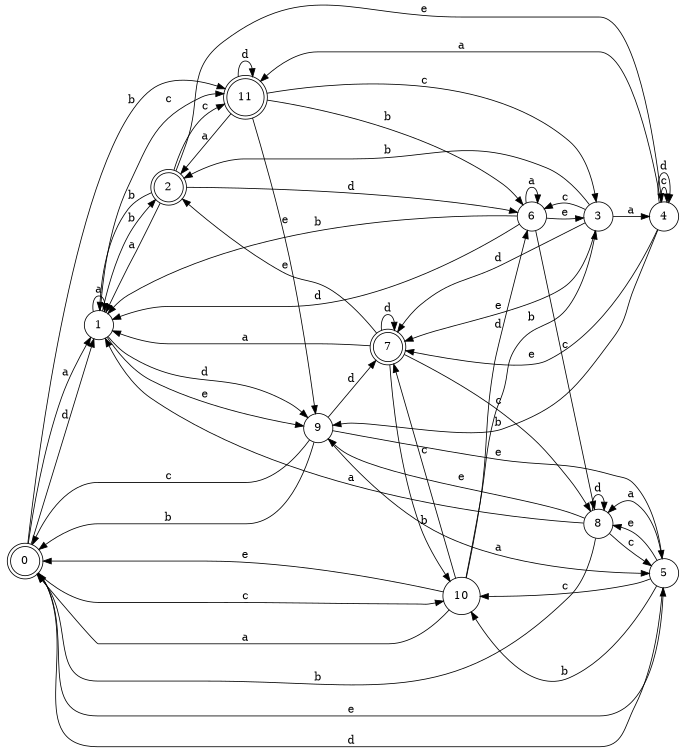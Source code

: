 digraph n10_5 {
__start0 [label="" shape="none"];

rankdir=LR;
size="8,5";

s0 [style="rounded,filled", color="black", fillcolor="white" shape="doublecircle", label="0"];
s1 [style="filled", color="black", fillcolor="white" shape="circle", label="1"];
s2 [style="rounded,filled", color="black", fillcolor="white" shape="doublecircle", label="2"];
s3 [style="filled", color="black", fillcolor="white" shape="circle", label="3"];
s4 [style="filled", color="black", fillcolor="white" shape="circle", label="4"];
s5 [style="filled", color="black", fillcolor="white" shape="circle", label="5"];
s6 [style="filled", color="black", fillcolor="white" shape="circle", label="6"];
s7 [style="rounded,filled", color="black", fillcolor="white" shape="doublecircle", label="7"];
s8 [style="filled", color="black", fillcolor="white" shape="circle", label="8"];
s9 [style="filled", color="black", fillcolor="white" shape="circle", label="9"];
s10 [style="filled", color="black", fillcolor="white" shape="circle", label="10"];
s11 [style="rounded,filled", color="black", fillcolor="white" shape="doublecircle", label="11"];
s0 -> s1 [label="a"];
s0 -> s11 [label="b"];
s0 -> s10 [label="c"];
s0 -> s1 [label="d"];
s0 -> s5 [label="e"];
s1 -> s1 [label="a"];
s1 -> s2 [label="b"];
s1 -> s11 [label="c"];
s1 -> s9 [label="d"];
s1 -> s9 [label="e"];
s2 -> s1 [label="a"];
s2 -> s1 [label="b"];
s2 -> s11 [label="c"];
s2 -> s6 [label="d"];
s2 -> s4 [label="e"];
s3 -> s4 [label="a"];
s3 -> s2 [label="b"];
s3 -> s6 [label="c"];
s3 -> s7 [label="d"];
s3 -> s7 [label="e"];
s4 -> s11 [label="a"];
s4 -> s9 [label="b"];
s4 -> s4 [label="c"];
s4 -> s4 [label="d"];
s4 -> s7 [label="e"];
s5 -> s8 [label="a"];
s5 -> s10 [label="b"];
s5 -> s10 [label="c"];
s5 -> s0 [label="d"];
s5 -> s8 [label="e"];
s6 -> s6 [label="a"];
s6 -> s1 [label="b"];
s6 -> s8 [label="c"];
s6 -> s1 [label="d"];
s6 -> s3 [label="e"];
s7 -> s1 [label="a"];
s7 -> s10 [label="b"];
s7 -> s8 [label="c"];
s7 -> s7 [label="d"];
s7 -> s2 [label="e"];
s8 -> s1 [label="a"];
s8 -> s0 [label="b"];
s8 -> s5 [label="c"];
s8 -> s8 [label="d"];
s8 -> s9 [label="e"];
s9 -> s5 [label="a"];
s9 -> s0 [label="b"];
s9 -> s0 [label="c"];
s9 -> s7 [label="d"];
s9 -> s5 [label="e"];
s10 -> s0 [label="a"];
s10 -> s3 [label="b"];
s10 -> s7 [label="c"];
s10 -> s6 [label="d"];
s10 -> s0 [label="e"];
s11 -> s2 [label="a"];
s11 -> s6 [label="b"];
s11 -> s3 [label="c"];
s11 -> s11 [label="d"];
s11 -> s9 [label="e"];

}